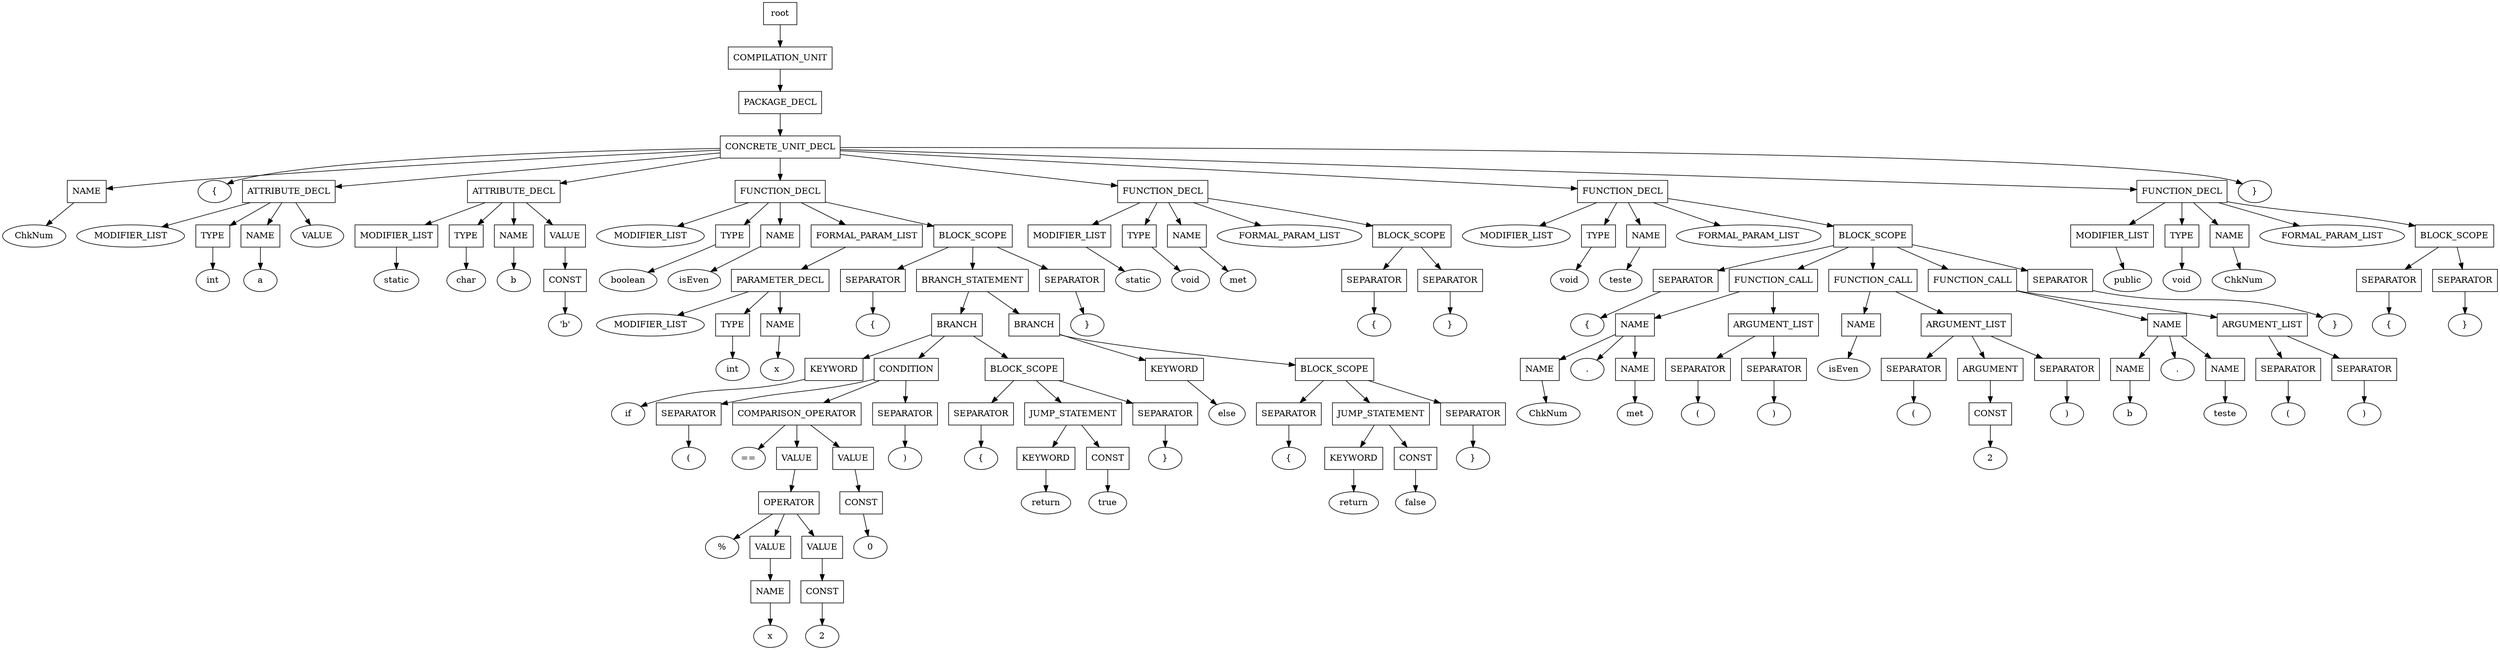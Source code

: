 digraph G {
	splines="TRUE";
	n_0 [label="root", shape="rectangle"]
	n_0 -> n_1
	n_1 [label="COMPILATION_UNIT", shape="rectangle"]
	n_1 -> n_2
	n_2 [label="PACKAGE_DECL", shape="rectangle"]
	n_2 -> n_3
	n_3 [label="CONCRETE_UNIT_DECL", shape="rectangle"]
	n_3 -> n_4
	n_4 [label="NAME", shape="rectangle"]
	n_4 -> n_13
	n_13 [label="ChkNum", shape="ellipse"]
	n_3 -> n_5
	n_5 [label="{", shape="ellipse"]
	n_3 -> n_6
	n_6 [label="ATTRIBUTE_DECL", shape="rectangle"]
	n_6 -> n_14
	n_14 [label="MODIFIER_LIST", shape="ellipse"]
	n_6 -> n_15
	n_15 [label="TYPE", shape="rectangle"]
	n_15 -> n_42
	n_42 [label="int", shape="ellipse"]
	n_6 -> n_16
	n_16 [label="NAME", shape="rectangle"]
	n_16 -> n_43
	n_43 [label="a", shape="ellipse"]
	n_6 -> n_17
	n_17 [label="VALUE", shape="ellipse"]
	n_3 -> n_7
	n_7 [label="ATTRIBUTE_DECL", shape="rectangle"]
	n_7 -> n_18
	n_18 [label="MODIFIER_LIST", shape="rectangle"]
	n_18 -> n_44
	n_44 [label="static", shape="ellipse"]
	n_7 -> n_19
	n_19 [label="TYPE", shape="rectangle"]
	n_19 -> n_45
	n_45 [label="char", shape="ellipse"]
	n_7 -> n_20
	n_20 [label="NAME", shape="rectangle"]
	n_20 -> n_46
	n_46 [label="b", shape="ellipse"]
	n_7 -> n_21
	n_21 [label="VALUE", shape="rectangle"]
	n_21 -> n_47
	n_47 [label="CONST", shape="rectangle"]
	n_47 -> n_71
	n_71 [label="'b'", shape="ellipse"]
	n_3 -> n_8
	n_8 [label="FUNCTION_DECL", shape="rectangle"]
	n_8 -> n_22
	n_22 [label="MODIFIER_LIST", shape="ellipse"]
	n_8 -> n_23
	n_23 [label="TYPE", shape="rectangle"]
	n_23 -> n_48
	n_48 [label="boolean", shape="ellipse"]
	n_8 -> n_24
	n_24 [label="NAME", shape="rectangle"]
	n_24 -> n_49
	n_49 [label="isEven", shape="ellipse"]
	n_8 -> n_25
	n_25 [label="FORMAL_PARAM_LIST", shape="rectangle"]
	n_25 -> n_50
	n_50 [label="PARAMETER_DECL", shape="rectangle"]
	n_50 -> n_72
	n_72 [label="MODIFIER_LIST", shape="ellipse"]
	n_50 -> n_73
	n_73 [label="TYPE", shape="rectangle"]
	n_73 -> n_91
	n_91 [label="int", shape="ellipse"]
	n_50 -> n_74
	n_74 [label="NAME", shape="rectangle"]
	n_74 -> n_92
	n_92 [label="x", shape="ellipse"]
	n_8 -> n_26
	n_26 [label="BLOCK_SCOPE", shape="rectangle"]
	n_26 -> n_51
	n_51 [label="SEPARATOR", shape="rectangle"]
	n_51 -> n_75
	n_75 [label="{", shape="ellipse"]
	n_26 -> n_52
	n_52 [label="BRANCH_STATEMENT", shape="rectangle"]
	n_52 -> n_76
	n_76 [label="BRANCH", shape="rectangle"]
	n_76 -> n_93
	n_93 [label="KEYWORD", shape="rectangle"]
	n_93 -> n_112
	n_112 [label="if", shape="ellipse"]
	n_76 -> n_94
	n_94 [label="CONDITION", shape="rectangle"]
	n_94 -> n_113
	n_113 [label="SEPARATOR", shape="rectangle"]
	n_113 -> n_134
	n_134 [label="(", shape="ellipse"]
	n_94 -> n_114
	n_114 [label="COMPARISON_OPERATOR", shape="rectangle"]
	n_114 -> n_135
	n_135 [label="==", shape="ellipse"]
	n_114 -> n_136
	n_136 [label="VALUE", shape="rectangle"]
	n_136 -> n_148
	n_148 [label="OPERATOR", shape="rectangle"]
	n_148 -> n_154
	n_154 [label="%", shape="ellipse"]
	n_148 -> n_155
	n_155 [label="VALUE", shape="rectangle"]
	n_155 -> n_158
	n_158 [label="NAME", shape="rectangle"]
	n_158 -> n_160
	n_160 [label="x", shape="ellipse"]
	n_148 -> n_156
	n_156 [label="VALUE", shape="rectangle"]
	n_156 -> n_159
	n_159 [label="CONST", shape="rectangle"]
	n_159 -> n_161
	n_161 [label="2", shape="ellipse"]
	n_114 -> n_137
	n_137 [label="VALUE", shape="rectangle"]
	n_137 -> n_149
	n_149 [label="CONST", shape="rectangle"]
	n_149 -> n_157
	n_157 [label="0", shape="ellipse"]
	n_94 -> n_115
	n_115 [label="SEPARATOR", shape="rectangle"]
	n_115 -> n_138
	n_138 [label=")", shape="ellipse"]
	n_76 -> n_95
	n_95 [label="BLOCK_SCOPE", shape="rectangle"]
	n_95 -> n_116
	n_116 [label="SEPARATOR", shape="rectangle"]
	n_116 -> n_139
	n_139 [label="{", shape="ellipse"]
	n_95 -> n_117
	n_117 [label="JUMP_STATEMENT", shape="rectangle"]
	n_117 -> n_140
	n_140 [label="KEYWORD", shape="rectangle"]
	n_140 -> n_150
	n_150 [label="return", shape="ellipse"]
	n_117 -> n_141
	n_141 [label="CONST", shape="rectangle"]
	n_141 -> n_151
	n_151 [label="true", shape="ellipse"]
	n_95 -> n_118
	n_118 [label="SEPARATOR", shape="rectangle"]
	n_118 -> n_142
	n_142 [label="}", shape="ellipse"]
	n_52 -> n_77
	n_77 [label="BRANCH", shape="rectangle"]
	n_77 -> n_96
	n_96 [label="KEYWORD", shape="rectangle"]
	n_96 -> n_119
	n_119 [label="else", shape="ellipse"]
	n_77 -> n_97
	n_97 [label="BLOCK_SCOPE", shape="rectangle"]
	n_97 -> n_120
	n_120 [label="SEPARATOR", shape="rectangle"]
	n_120 -> n_143
	n_143 [label="{", shape="ellipse"]
	n_97 -> n_121
	n_121 [label="JUMP_STATEMENT", shape="rectangle"]
	n_121 -> n_144
	n_144 [label="KEYWORD", shape="rectangle"]
	n_144 -> n_152
	n_152 [label="return", shape="ellipse"]
	n_121 -> n_145
	n_145 [label="CONST", shape="rectangle"]
	n_145 -> n_153
	n_153 [label="false", shape="ellipse"]
	n_97 -> n_122
	n_122 [label="SEPARATOR", shape="rectangle"]
	n_122 -> n_146
	n_146 [label="}", shape="ellipse"]
	n_26 -> n_53
	n_53 [label="SEPARATOR", shape="rectangle"]
	n_53 -> n_78
	n_78 [label="}", shape="ellipse"]
	n_3 -> n_9
	n_9 [label="FUNCTION_DECL", shape="rectangle"]
	n_9 -> n_27
	n_27 [label="MODIFIER_LIST", shape="rectangle"]
	n_27 -> n_54
	n_54 [label="static", shape="ellipse"]
	n_9 -> n_28
	n_28 [label="TYPE", shape="rectangle"]
	n_28 -> n_55
	n_55 [label="void", shape="ellipse"]
	n_9 -> n_29
	n_29 [label="NAME", shape="rectangle"]
	n_29 -> n_56
	n_56 [label="met", shape="ellipse"]
	n_9 -> n_30
	n_30 [label="FORMAL_PARAM_LIST", shape="ellipse"]
	n_9 -> n_31
	n_31 [label="BLOCK_SCOPE", shape="rectangle"]
	n_31 -> n_57
	n_57 [label="SEPARATOR", shape="rectangle"]
	n_57 -> n_79
	n_79 [label="{", shape="ellipse"]
	n_31 -> n_58
	n_58 [label="SEPARATOR", shape="rectangle"]
	n_58 -> n_80
	n_80 [label="}", shape="ellipse"]
	n_3 -> n_10
	n_10 [label="FUNCTION_DECL", shape="rectangle"]
	n_10 -> n_32
	n_32 [label="MODIFIER_LIST", shape="ellipse"]
	n_10 -> n_33
	n_33 [label="TYPE", shape="rectangle"]
	n_33 -> n_59
	n_59 [label="void", shape="ellipse"]
	n_10 -> n_34
	n_34 [label="NAME", shape="rectangle"]
	n_34 -> n_60
	n_60 [label="teste", shape="ellipse"]
	n_10 -> n_35
	n_35 [label="FORMAL_PARAM_LIST", shape="ellipse"]
	n_10 -> n_36
	n_36 [label="BLOCK_SCOPE", shape="rectangle"]
	n_36 -> n_61
	n_61 [label="SEPARATOR", shape="rectangle"]
	n_61 -> n_81
	n_81 [label="{", shape="ellipse"]
	n_36 -> n_62
	n_62 [label="FUNCTION_CALL", shape="rectangle"]
	n_62 -> n_82
	n_82 [label="NAME", shape="rectangle"]
	n_82 -> n_98
	n_98 [label="NAME", shape="rectangle"]
	n_98 -> n_123
	n_123 [label="ChkNum", shape="ellipse"]
	n_82 -> n_99
	n_99 [label=".", shape="ellipse"]
	n_82 -> n_100
	n_100 [label="NAME", shape="rectangle"]
	n_100 -> n_124
	n_124 [label="met", shape="ellipse"]
	n_62 -> n_83
	n_83 [label="ARGUMENT_LIST", shape="rectangle"]
	n_83 -> n_101
	n_101 [label="SEPARATOR", shape="rectangle"]
	n_101 -> n_125
	n_125 [label="(", shape="ellipse"]
	n_83 -> n_102
	n_102 [label="SEPARATOR", shape="rectangle"]
	n_102 -> n_126
	n_126 [label=")", shape="ellipse"]
	n_36 -> n_63
	n_63 [label="FUNCTION_CALL", shape="rectangle"]
	n_63 -> n_84
	n_84 [label="NAME", shape="rectangle"]
	n_84 -> n_103
	n_103 [label="isEven", shape="ellipse"]
	n_63 -> n_85
	n_85 [label="ARGUMENT_LIST", shape="rectangle"]
	n_85 -> n_104
	n_104 [label="SEPARATOR", shape="rectangle"]
	n_104 -> n_127
	n_127 [label="(", shape="ellipse"]
	n_85 -> n_105
	n_105 [label="ARGUMENT", shape="rectangle"]
	n_105 -> n_128
	n_128 [label="CONST", shape="rectangle"]
	n_128 -> n_147
	n_147 [label="2", shape="ellipse"]
	n_85 -> n_106
	n_106 [label="SEPARATOR", shape="rectangle"]
	n_106 -> n_129
	n_129 [label=")", shape="ellipse"]
	n_36 -> n_64
	n_64 [label="FUNCTION_CALL", shape="rectangle"]
	n_64 -> n_86
	n_86 [label="NAME", shape="rectangle"]
	n_86 -> n_107
	n_107 [label="NAME", shape="rectangle"]
	n_107 -> n_130
	n_130 [label="b", shape="ellipse"]
	n_86 -> n_108
	n_108 [label=".", shape="ellipse"]
	n_86 -> n_109
	n_109 [label="NAME", shape="rectangle"]
	n_109 -> n_131
	n_131 [label="teste", shape="ellipse"]
	n_64 -> n_87
	n_87 [label="ARGUMENT_LIST", shape="rectangle"]
	n_87 -> n_110
	n_110 [label="SEPARATOR", shape="rectangle"]
	n_110 -> n_132
	n_132 [label="(", shape="ellipse"]
	n_87 -> n_111
	n_111 [label="SEPARATOR", shape="rectangle"]
	n_111 -> n_133
	n_133 [label=")", shape="ellipse"]
	n_36 -> n_65
	n_65 [label="SEPARATOR", shape="rectangle"]
	n_65 -> n_88
	n_88 [label="}", shape="ellipse"]
	n_3 -> n_11
	n_11 [label="FUNCTION_DECL", shape="rectangle"]
	n_11 -> n_37
	n_37 [label="MODIFIER_LIST", shape="rectangle"]
	n_37 -> n_66
	n_66 [label="public", shape="ellipse"]
	n_11 -> n_38
	n_38 [label="TYPE", shape="rectangle"]
	n_38 -> n_67
	n_67 [label="void", shape="ellipse"]
	n_11 -> n_39
	n_39 [label="NAME", shape="rectangle"]
	n_39 -> n_68
	n_68 [label="ChkNum", shape="ellipse"]
	n_11 -> n_40
	n_40 [label="FORMAL_PARAM_LIST", shape="ellipse"]
	n_11 -> n_41
	n_41 [label="BLOCK_SCOPE", shape="rectangle"]
	n_41 -> n_69
	n_69 [label="SEPARATOR", shape="rectangle"]
	n_69 -> n_89
	n_89 [label="{", shape="ellipse"]
	n_41 -> n_70
	n_70 [label="SEPARATOR", shape="rectangle"]
	n_70 -> n_90
	n_90 [label="}", shape="ellipse"]
	n_3 -> n_12
	n_12 [label="}", shape="ellipse"]
}